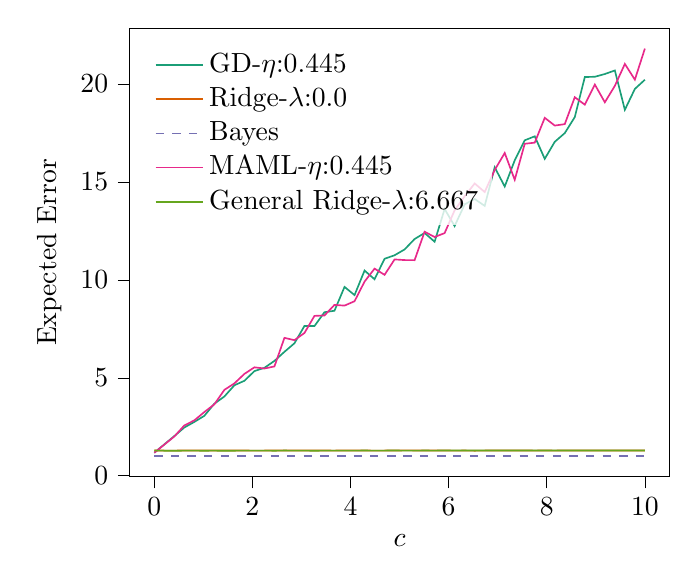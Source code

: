 % This file was created with tikzplotlib v0.10.1.
\begin{tikzpicture}

\definecolor{chocolate217952}{RGB}{217,95,2}
\definecolor{darkcyan27158119}{RGB}{27,158,119}
\definecolor{darkgray176}{RGB}{176,176,176}
\definecolor{deeppink23141138}{RGB}{231,41,138}
\definecolor{lightslategray117112179}{RGB}{117,112,179}
\definecolor{olivedrab10216630}{RGB}{102,166,30}

\begin{axis}[
legend cell align={left},
legend style={
  fill opacity=0.8,
  draw opacity=1,
  text opacity=1,
  at={(0.03,0.97)},
  anchor=north west,
  draw=none
},
tick align=outside,
tick pos=left,
x grid style={darkgray176},
xlabel={\(\displaystyle c\)},
xmin=-0.5, xmax=10.5,
xtick style={color=black},
y grid style={darkgray176},
ylabel={Expected Error},
ymin=-0.04, ymax=22.839,
ytick style={color=black}
]
\addplot [semithick, darkcyan27158119]
table {%
0 1.174
0.204 1.6
0.408 2.025
0.612 2.462
0.816 2.747
1.02 3.059
1.224 3.676
1.429 4.046
1.633 4.619
1.837 4.847
2.041 5.341
2.245 5.508
2.449 5.862
2.653 6.325
2.857 6.762
3.061 7.646
3.265 7.639
3.469 8.346
3.673 8.422
3.878 9.638
4.082 9.22
4.286 10.472
4.49 10.028
4.694 11.073
4.898 11.253
5.102 11.549
5.306 12.081
5.51 12.391
5.714 11.943
5.918 13.614
6.122 12.743
6.327 13.853
6.531 14.124
6.735 13.773
6.939 15.741
7.143 14.76
7.347 16.096
7.551 17.119
7.755 17.323
7.959 16.174
8.163 17.042
8.367 17.486
8.571 18.302
8.776 20.348
8.98 20.362
9.184 20.502
9.388 20.683
9.592 18.675
9.796 19.742
10 20.21
};
\addlegendentry{GD-$\eta$:0.445}
\addplot [semithick, chocolate217952]
table {%
0 1.289
0.204 1.285
0.408 1.283
0.612 1.29
0.816 1.288
1.02 1.285
1.224 1.288
1.429 1.291
1.633 1.286
1.837 1.287
2.041 1.283
2.245 1.285
2.449 1.288
2.653 1.293
2.857 1.285
3.061 1.288
3.265 1.291
3.469 1.287
3.673 1.284
3.878 1.293
4.082 1.287
4.286 1.288
4.49 1.283
4.694 1.285
4.898 1.291
5.102 1.294
5.306 1.293
5.51 1.288
5.714 1.285
5.918 1.288
6.122 1.283
6.327 1.286
6.531 1.28
6.735 1.285
6.939 1.288
7.143 1.288
7.347 1.286
7.551 1.289
7.755 1.284
7.959 1.288
8.163 1.284
8.367 1.289
8.571 1.288
8.776 1.286
8.98 1.288
9.184 1.285
9.388 1.29
9.592 1.291
9.796 1.293
10 1.288
};
\addlegendentry{Ridge-$\lambda$:0.0}
\addplot [semithick, lightslategray117112179, dashed]
table {%
0 1.0
0.204 1.0
0.408 1.0
0.612 1.0
0.816 1.0
1.02 1.0
1.224 1.0
1.429 1.0
1.633 1.0
1.837 1.0
2.041 1.0
2.245 1.0
2.449 1.0
2.653 1.0
2.857 1.0
3.061 1.0
3.265 1.0
3.469 1.0
3.673 1.0
3.878 1.0
4.082 1.0
4.286 1.0
4.49 1.0
4.694 1.0
4.898 1.0
5.102 1.0
5.306 1.0
5.51 1.0
5.714 1.0
5.918 1.0
6.122 1.0
6.327 1.0
6.531 1.0
6.735 1.0
6.939 1.0
7.143 1.0
7.347 1.0
7.551 1.0
7.755 1.0
7.959 1.0
8.163 1.0
8.367 1.0
8.571 1.0
8.776 1.0
8.98 1.0
9.184 1.0
9.388 1.0
9.592 1.0
9.796 1.0
10 1.0
};
\addlegendentry{Bayes}
\addplot [semithick, deeppink23141138]
table {%
0 1.172
0.204 1.59
0.408 2.003
0.612 2.567
0.816 2.827
1.02 3.251
1.224 3.644
1.429 4.384
1.633 4.714
1.837 5.199
2.041 5.534
2.245 5.473
2.449 5.579
2.653 7.038
2.857 6.92
3.061 7.286
3.265 8.159
3.469 8.181
3.673 8.719
3.878 8.684
4.082 8.906
4.286 9.908
4.49 10.571
4.694 10.254
4.898 11.04
5.102 11.007
5.306 11.002
5.51 12.455
5.714 12.184
5.918 12.383
6.122 13.547
6.327 14.268
6.531 14.917
6.735 14.48
6.939 15.605
7.143 16.472
7.347 15.104
7.551 16.942
7.755 17.0
7.959 18.267
8.163 17.871
8.367 17.945
8.571 19.319
8.776 18.936
8.98 19.965
9.184 19.059
9.388 19.898
9.592 21.016
9.796 20.214
10 21.799
};
\addlegendentry{MAML-$\eta$:0.445}
\addplot [semithick, olivedrab10216630]
table {%
0 1.286
0.204 1.28
0.408 1.279
0.612 1.281
0.816 1.283
1.02 1.278
1.224 1.283
1.429 1.273
1.633 1.28
1.837 1.284
2.041 1.282
2.245 1.284
2.449 1.279
2.653 1.286
2.857 1.282
3.061 1.282
3.265 1.279
3.469 1.282
3.673 1.281
3.878 1.282
4.082 1.282
4.286 1.287
4.49 1.281
4.694 1.284
4.898 1.289
5.102 1.281
5.306 1.283
5.51 1.286
5.714 1.284
5.918 1.288
6.122 1.286
6.327 1.285
6.531 1.291
6.735 1.29
6.939 1.287
7.143 1.287
7.347 1.292
7.551 1.288
7.755 1.286
7.959 1.285
8.163 1.29
8.367 1.285
8.571 1.289
8.776 1.289
8.98 1.292
9.184 1.289
9.388 1.289
9.592 1.293
9.796 1.291
10 1.288
};
\addlegendentry{General Ridge-$\lambda$:6.667}
\end{axis}

\end{tikzpicture}
